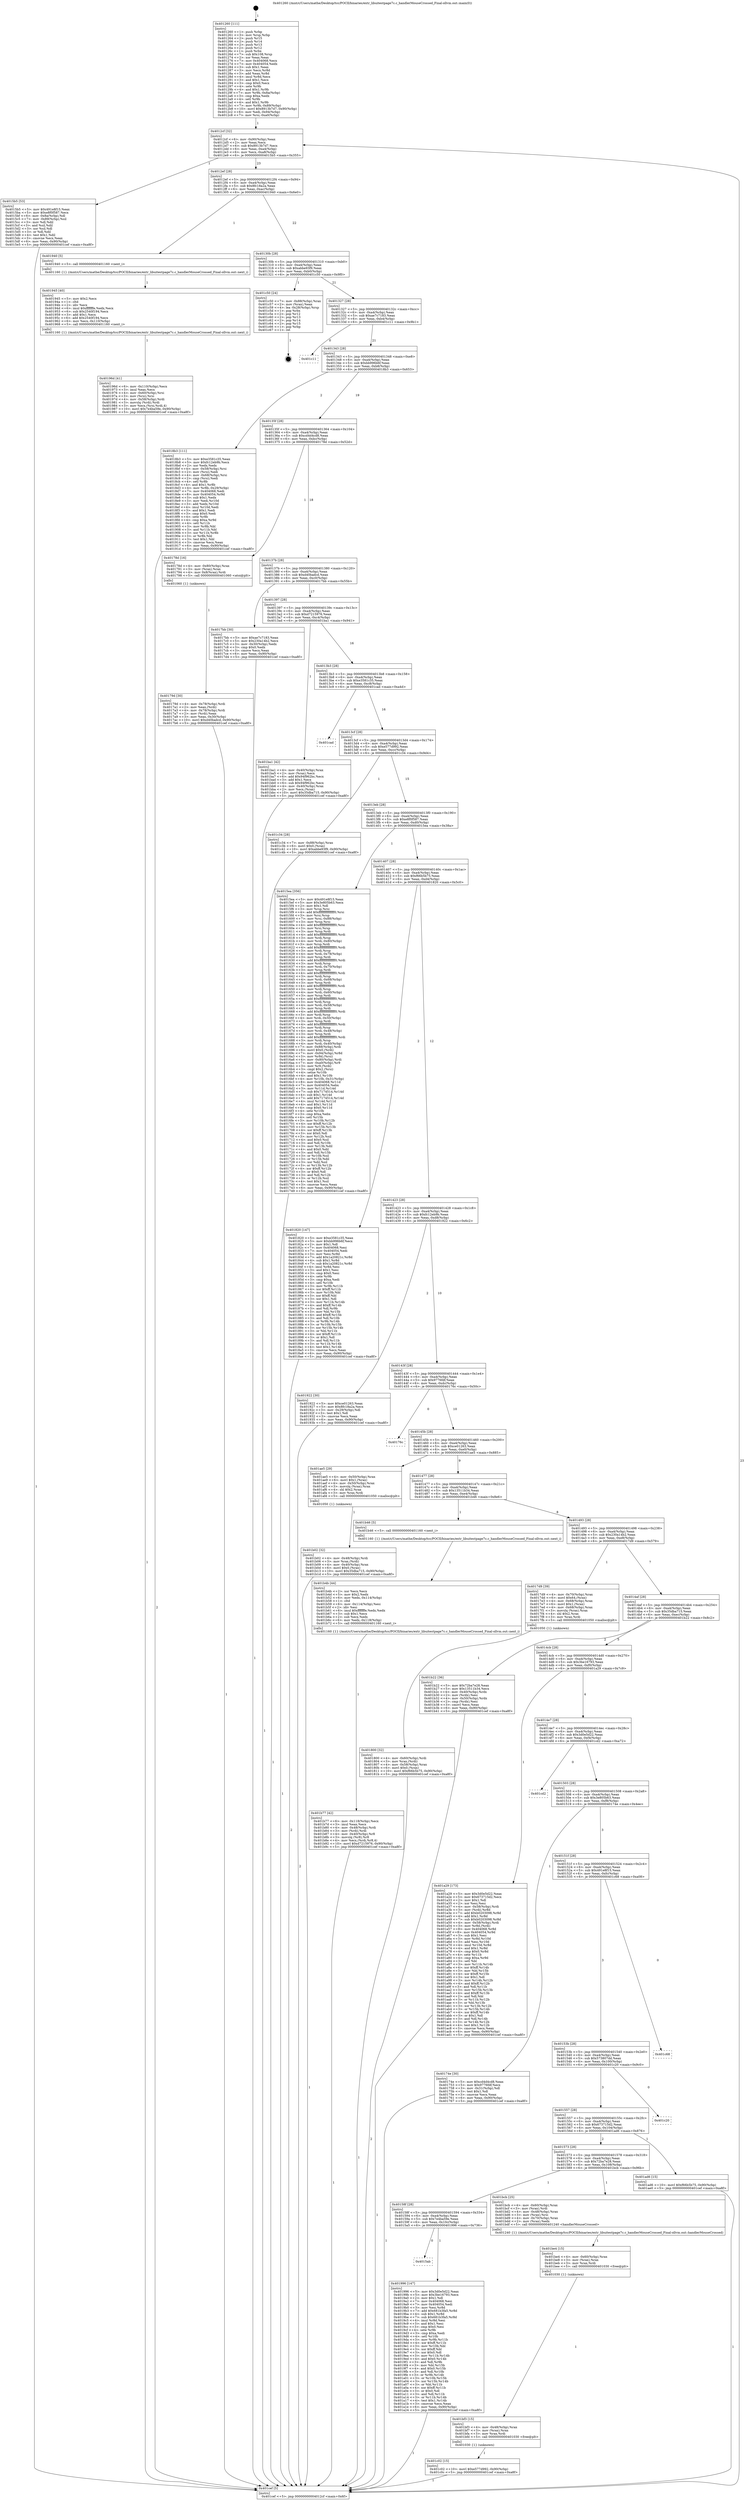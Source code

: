 digraph "0x401260" {
  label = "0x401260 (/mnt/c/Users/mathe/Desktop/tcc/POCII/binaries/extr_libuitestpage7c.c_handlerMouseCrossed_Final-ollvm.out::main(0))"
  labelloc = "t"
  node[shape=record]

  Entry [label="",width=0.3,height=0.3,shape=circle,fillcolor=black,style=filled]
  "0x4012cf" [label="{
     0x4012cf [32]\l
     | [instrs]\l
     &nbsp;&nbsp;0x4012cf \<+6\>: mov -0x90(%rbp),%eax\l
     &nbsp;&nbsp;0x4012d5 \<+2\>: mov %eax,%ecx\l
     &nbsp;&nbsp;0x4012d7 \<+6\>: sub $0x8913b7d7,%ecx\l
     &nbsp;&nbsp;0x4012dd \<+6\>: mov %eax,-0xa4(%rbp)\l
     &nbsp;&nbsp;0x4012e3 \<+6\>: mov %ecx,-0xa8(%rbp)\l
     &nbsp;&nbsp;0x4012e9 \<+6\>: je 00000000004015b5 \<main+0x355\>\l
  }"]
  "0x4015b5" [label="{
     0x4015b5 [53]\l
     | [instrs]\l
     &nbsp;&nbsp;0x4015b5 \<+5\>: mov $0x491e8f15,%eax\l
     &nbsp;&nbsp;0x4015ba \<+5\>: mov $0xe8f0f587,%ecx\l
     &nbsp;&nbsp;0x4015bf \<+6\>: mov -0x8a(%rbp),%dl\l
     &nbsp;&nbsp;0x4015c5 \<+7\>: mov -0x89(%rbp),%sil\l
     &nbsp;&nbsp;0x4015cc \<+3\>: mov %dl,%dil\l
     &nbsp;&nbsp;0x4015cf \<+3\>: and %sil,%dil\l
     &nbsp;&nbsp;0x4015d2 \<+3\>: xor %sil,%dl\l
     &nbsp;&nbsp;0x4015d5 \<+3\>: or %dl,%dil\l
     &nbsp;&nbsp;0x4015d8 \<+4\>: test $0x1,%dil\l
     &nbsp;&nbsp;0x4015dc \<+3\>: cmovne %ecx,%eax\l
     &nbsp;&nbsp;0x4015df \<+6\>: mov %eax,-0x90(%rbp)\l
     &nbsp;&nbsp;0x4015e5 \<+5\>: jmp 0000000000401cef \<main+0xa8f\>\l
  }"]
  "0x4012ef" [label="{
     0x4012ef [28]\l
     | [instrs]\l
     &nbsp;&nbsp;0x4012ef \<+5\>: jmp 00000000004012f4 \<main+0x94\>\l
     &nbsp;&nbsp;0x4012f4 \<+6\>: mov -0xa4(%rbp),%eax\l
     &nbsp;&nbsp;0x4012fa \<+5\>: sub $0x8fc18a2a,%eax\l
     &nbsp;&nbsp;0x4012ff \<+6\>: mov %eax,-0xac(%rbp)\l
     &nbsp;&nbsp;0x401305 \<+6\>: je 0000000000401940 \<main+0x6e0\>\l
  }"]
  "0x401cef" [label="{
     0x401cef [5]\l
     | [instrs]\l
     &nbsp;&nbsp;0x401cef \<+5\>: jmp 00000000004012cf \<main+0x6f\>\l
  }"]
  "0x401260" [label="{
     0x401260 [111]\l
     | [instrs]\l
     &nbsp;&nbsp;0x401260 \<+1\>: push %rbp\l
     &nbsp;&nbsp;0x401261 \<+3\>: mov %rsp,%rbp\l
     &nbsp;&nbsp;0x401264 \<+2\>: push %r15\l
     &nbsp;&nbsp;0x401266 \<+2\>: push %r14\l
     &nbsp;&nbsp;0x401268 \<+2\>: push %r13\l
     &nbsp;&nbsp;0x40126a \<+2\>: push %r12\l
     &nbsp;&nbsp;0x40126c \<+1\>: push %rbx\l
     &nbsp;&nbsp;0x40126d \<+7\>: sub $0x108,%rsp\l
     &nbsp;&nbsp;0x401274 \<+2\>: xor %eax,%eax\l
     &nbsp;&nbsp;0x401276 \<+7\>: mov 0x404068,%ecx\l
     &nbsp;&nbsp;0x40127d \<+7\>: mov 0x404054,%edx\l
     &nbsp;&nbsp;0x401284 \<+3\>: sub $0x1,%eax\l
     &nbsp;&nbsp;0x401287 \<+3\>: mov %ecx,%r8d\l
     &nbsp;&nbsp;0x40128a \<+3\>: add %eax,%r8d\l
     &nbsp;&nbsp;0x40128d \<+4\>: imul %r8d,%ecx\l
     &nbsp;&nbsp;0x401291 \<+3\>: and $0x1,%ecx\l
     &nbsp;&nbsp;0x401294 \<+3\>: cmp $0x0,%ecx\l
     &nbsp;&nbsp;0x401297 \<+4\>: sete %r9b\l
     &nbsp;&nbsp;0x40129b \<+4\>: and $0x1,%r9b\l
     &nbsp;&nbsp;0x40129f \<+7\>: mov %r9b,-0x8a(%rbp)\l
     &nbsp;&nbsp;0x4012a6 \<+3\>: cmp $0xa,%edx\l
     &nbsp;&nbsp;0x4012a9 \<+4\>: setl %r9b\l
     &nbsp;&nbsp;0x4012ad \<+4\>: and $0x1,%r9b\l
     &nbsp;&nbsp;0x4012b1 \<+7\>: mov %r9b,-0x89(%rbp)\l
     &nbsp;&nbsp;0x4012b8 \<+10\>: movl $0x8913b7d7,-0x90(%rbp)\l
     &nbsp;&nbsp;0x4012c2 \<+6\>: mov %edi,-0x94(%rbp)\l
     &nbsp;&nbsp;0x4012c8 \<+7\>: mov %rsi,-0xa0(%rbp)\l
  }"]
  Exit [label="",width=0.3,height=0.3,shape=circle,fillcolor=black,style=filled,peripheries=2]
  "0x401940" [label="{
     0x401940 [5]\l
     | [instrs]\l
     &nbsp;&nbsp;0x401940 \<+5\>: call 0000000000401160 \<next_i\>\l
     | [calls]\l
     &nbsp;&nbsp;0x401160 \{1\} (/mnt/c/Users/mathe/Desktop/tcc/POCII/binaries/extr_libuitestpage7c.c_handlerMouseCrossed_Final-ollvm.out::next_i)\l
  }"]
  "0x40130b" [label="{
     0x40130b [28]\l
     | [instrs]\l
     &nbsp;&nbsp;0x40130b \<+5\>: jmp 0000000000401310 \<main+0xb0\>\l
     &nbsp;&nbsp;0x401310 \<+6\>: mov -0xa4(%rbp),%eax\l
     &nbsp;&nbsp;0x401316 \<+5\>: sub $0xabbe93f9,%eax\l
     &nbsp;&nbsp;0x40131b \<+6\>: mov %eax,-0xb0(%rbp)\l
     &nbsp;&nbsp;0x401321 \<+6\>: je 0000000000401c50 \<main+0x9f0\>\l
  }"]
  "0x401c02" [label="{
     0x401c02 [15]\l
     | [instrs]\l
     &nbsp;&nbsp;0x401c02 \<+10\>: movl $0xe577d992,-0x90(%rbp)\l
     &nbsp;&nbsp;0x401c0c \<+5\>: jmp 0000000000401cef \<main+0xa8f\>\l
  }"]
  "0x401c50" [label="{
     0x401c50 [24]\l
     | [instrs]\l
     &nbsp;&nbsp;0x401c50 \<+7\>: mov -0x88(%rbp),%rax\l
     &nbsp;&nbsp;0x401c57 \<+2\>: mov (%rax),%eax\l
     &nbsp;&nbsp;0x401c59 \<+4\>: lea -0x28(%rbp),%rsp\l
     &nbsp;&nbsp;0x401c5d \<+1\>: pop %rbx\l
     &nbsp;&nbsp;0x401c5e \<+2\>: pop %r12\l
     &nbsp;&nbsp;0x401c60 \<+2\>: pop %r13\l
     &nbsp;&nbsp;0x401c62 \<+2\>: pop %r14\l
     &nbsp;&nbsp;0x401c64 \<+2\>: pop %r15\l
     &nbsp;&nbsp;0x401c66 \<+1\>: pop %rbp\l
     &nbsp;&nbsp;0x401c67 \<+1\>: ret\l
  }"]
  "0x401327" [label="{
     0x401327 [28]\l
     | [instrs]\l
     &nbsp;&nbsp;0x401327 \<+5\>: jmp 000000000040132c \<main+0xcc\>\l
     &nbsp;&nbsp;0x40132c \<+6\>: mov -0xa4(%rbp),%eax\l
     &nbsp;&nbsp;0x401332 \<+5\>: sub $0xae7c7183,%eax\l
     &nbsp;&nbsp;0x401337 \<+6\>: mov %eax,-0xb4(%rbp)\l
     &nbsp;&nbsp;0x40133d \<+6\>: je 0000000000401c11 \<main+0x9b1\>\l
  }"]
  "0x401bf3" [label="{
     0x401bf3 [15]\l
     | [instrs]\l
     &nbsp;&nbsp;0x401bf3 \<+4\>: mov -0x48(%rbp),%rax\l
     &nbsp;&nbsp;0x401bf7 \<+3\>: mov (%rax),%rax\l
     &nbsp;&nbsp;0x401bfa \<+3\>: mov %rax,%rdi\l
     &nbsp;&nbsp;0x401bfd \<+5\>: call 0000000000401030 \<free@plt\>\l
     | [calls]\l
     &nbsp;&nbsp;0x401030 \{1\} (unknown)\l
  }"]
  "0x401c11" [label="{
     0x401c11\l
  }", style=dashed]
  "0x401343" [label="{
     0x401343 [28]\l
     | [instrs]\l
     &nbsp;&nbsp;0x401343 \<+5\>: jmp 0000000000401348 \<main+0xe8\>\l
     &nbsp;&nbsp;0x401348 \<+6\>: mov -0xa4(%rbp),%eax\l
     &nbsp;&nbsp;0x40134e \<+5\>: sub $0xbb996b6f,%eax\l
     &nbsp;&nbsp;0x401353 \<+6\>: mov %eax,-0xb8(%rbp)\l
     &nbsp;&nbsp;0x401359 \<+6\>: je 00000000004018b3 \<main+0x653\>\l
  }"]
  "0x401be4" [label="{
     0x401be4 [15]\l
     | [instrs]\l
     &nbsp;&nbsp;0x401be4 \<+4\>: mov -0x60(%rbp),%rax\l
     &nbsp;&nbsp;0x401be8 \<+3\>: mov (%rax),%rax\l
     &nbsp;&nbsp;0x401beb \<+3\>: mov %rax,%rdi\l
     &nbsp;&nbsp;0x401bee \<+5\>: call 0000000000401030 \<free@plt\>\l
     | [calls]\l
     &nbsp;&nbsp;0x401030 \{1\} (unknown)\l
  }"]
  "0x4018b3" [label="{
     0x4018b3 [111]\l
     | [instrs]\l
     &nbsp;&nbsp;0x4018b3 \<+5\>: mov $0xe3581c35,%eax\l
     &nbsp;&nbsp;0x4018b8 \<+5\>: mov $0xfc12eb9b,%ecx\l
     &nbsp;&nbsp;0x4018bd \<+2\>: xor %edx,%edx\l
     &nbsp;&nbsp;0x4018bf \<+4\>: mov -0x58(%rbp),%rsi\l
     &nbsp;&nbsp;0x4018c3 \<+2\>: mov (%rsi),%edi\l
     &nbsp;&nbsp;0x4018c5 \<+4\>: mov -0x68(%rbp),%rsi\l
     &nbsp;&nbsp;0x4018c9 \<+2\>: cmp (%rsi),%edi\l
     &nbsp;&nbsp;0x4018cb \<+4\>: setl %r8b\l
     &nbsp;&nbsp;0x4018cf \<+4\>: and $0x1,%r8b\l
     &nbsp;&nbsp;0x4018d3 \<+4\>: mov %r8b,-0x29(%rbp)\l
     &nbsp;&nbsp;0x4018d7 \<+7\>: mov 0x404068,%edi\l
     &nbsp;&nbsp;0x4018de \<+8\>: mov 0x404054,%r9d\l
     &nbsp;&nbsp;0x4018e6 \<+3\>: sub $0x1,%edx\l
     &nbsp;&nbsp;0x4018e9 \<+3\>: mov %edi,%r10d\l
     &nbsp;&nbsp;0x4018ec \<+3\>: add %edx,%r10d\l
     &nbsp;&nbsp;0x4018ef \<+4\>: imul %r10d,%edi\l
     &nbsp;&nbsp;0x4018f3 \<+3\>: and $0x1,%edi\l
     &nbsp;&nbsp;0x4018f6 \<+3\>: cmp $0x0,%edi\l
     &nbsp;&nbsp;0x4018f9 \<+4\>: sete %r8b\l
     &nbsp;&nbsp;0x4018fd \<+4\>: cmp $0xa,%r9d\l
     &nbsp;&nbsp;0x401901 \<+4\>: setl %r11b\l
     &nbsp;&nbsp;0x401905 \<+3\>: mov %r8b,%bl\l
     &nbsp;&nbsp;0x401908 \<+3\>: and %r11b,%bl\l
     &nbsp;&nbsp;0x40190b \<+3\>: xor %r11b,%r8b\l
     &nbsp;&nbsp;0x40190e \<+3\>: or %r8b,%bl\l
     &nbsp;&nbsp;0x401911 \<+3\>: test $0x1,%bl\l
     &nbsp;&nbsp;0x401914 \<+3\>: cmovne %ecx,%eax\l
     &nbsp;&nbsp;0x401917 \<+6\>: mov %eax,-0x90(%rbp)\l
     &nbsp;&nbsp;0x40191d \<+5\>: jmp 0000000000401cef \<main+0xa8f\>\l
  }"]
  "0x40135f" [label="{
     0x40135f [28]\l
     | [instrs]\l
     &nbsp;&nbsp;0x40135f \<+5\>: jmp 0000000000401364 \<main+0x104\>\l
     &nbsp;&nbsp;0x401364 \<+6\>: mov -0xa4(%rbp),%eax\l
     &nbsp;&nbsp;0x40136a \<+5\>: sub $0xcd4d4cd8,%eax\l
     &nbsp;&nbsp;0x40136f \<+6\>: mov %eax,-0xbc(%rbp)\l
     &nbsp;&nbsp;0x401375 \<+6\>: je 000000000040178d \<main+0x52d\>\l
  }"]
  "0x401b77" [label="{
     0x401b77 [42]\l
     | [instrs]\l
     &nbsp;&nbsp;0x401b77 \<+6\>: mov -0x118(%rbp),%ecx\l
     &nbsp;&nbsp;0x401b7d \<+3\>: imul %eax,%ecx\l
     &nbsp;&nbsp;0x401b80 \<+4\>: mov -0x48(%rbp),%rdi\l
     &nbsp;&nbsp;0x401b84 \<+3\>: mov (%rdi),%rdi\l
     &nbsp;&nbsp;0x401b87 \<+4\>: mov -0x40(%rbp),%r8\l
     &nbsp;&nbsp;0x401b8b \<+3\>: movslq (%r8),%r8\l
     &nbsp;&nbsp;0x401b8e \<+4\>: mov %ecx,(%rdi,%r8,4)\l
     &nbsp;&nbsp;0x401b92 \<+10\>: movl $0xd7215976,-0x90(%rbp)\l
     &nbsp;&nbsp;0x401b9c \<+5\>: jmp 0000000000401cef \<main+0xa8f\>\l
  }"]
  "0x40178d" [label="{
     0x40178d [16]\l
     | [instrs]\l
     &nbsp;&nbsp;0x40178d \<+4\>: mov -0x80(%rbp),%rax\l
     &nbsp;&nbsp;0x401791 \<+3\>: mov (%rax),%rax\l
     &nbsp;&nbsp;0x401794 \<+4\>: mov 0x8(%rax),%rdi\l
     &nbsp;&nbsp;0x401798 \<+5\>: call 0000000000401060 \<atoi@plt\>\l
     | [calls]\l
     &nbsp;&nbsp;0x401060 \{1\} (unknown)\l
  }"]
  "0x40137b" [label="{
     0x40137b [28]\l
     | [instrs]\l
     &nbsp;&nbsp;0x40137b \<+5\>: jmp 0000000000401380 \<main+0x120\>\l
     &nbsp;&nbsp;0x401380 \<+6\>: mov -0xa4(%rbp),%eax\l
     &nbsp;&nbsp;0x401386 \<+5\>: sub $0xd40badcd,%eax\l
     &nbsp;&nbsp;0x40138b \<+6\>: mov %eax,-0xc0(%rbp)\l
     &nbsp;&nbsp;0x401391 \<+6\>: je 00000000004017bb \<main+0x55b\>\l
  }"]
  "0x401b4b" [label="{
     0x401b4b [44]\l
     | [instrs]\l
     &nbsp;&nbsp;0x401b4b \<+2\>: xor %ecx,%ecx\l
     &nbsp;&nbsp;0x401b4d \<+5\>: mov $0x2,%edx\l
     &nbsp;&nbsp;0x401b52 \<+6\>: mov %edx,-0x114(%rbp)\l
     &nbsp;&nbsp;0x401b58 \<+1\>: cltd\l
     &nbsp;&nbsp;0x401b59 \<+6\>: mov -0x114(%rbp),%esi\l
     &nbsp;&nbsp;0x401b5f \<+2\>: idiv %esi\l
     &nbsp;&nbsp;0x401b61 \<+6\>: imul $0xfffffffe,%edx,%edx\l
     &nbsp;&nbsp;0x401b67 \<+3\>: sub $0x1,%ecx\l
     &nbsp;&nbsp;0x401b6a \<+2\>: sub %ecx,%edx\l
     &nbsp;&nbsp;0x401b6c \<+6\>: mov %edx,-0x118(%rbp)\l
     &nbsp;&nbsp;0x401b72 \<+5\>: call 0000000000401160 \<next_i\>\l
     | [calls]\l
     &nbsp;&nbsp;0x401160 \{1\} (/mnt/c/Users/mathe/Desktop/tcc/POCII/binaries/extr_libuitestpage7c.c_handlerMouseCrossed_Final-ollvm.out::next_i)\l
  }"]
  "0x4017bb" [label="{
     0x4017bb [30]\l
     | [instrs]\l
     &nbsp;&nbsp;0x4017bb \<+5\>: mov $0xae7c7183,%eax\l
     &nbsp;&nbsp;0x4017c0 \<+5\>: mov $0x230a14b2,%ecx\l
     &nbsp;&nbsp;0x4017c5 \<+3\>: mov -0x30(%rbp),%edx\l
     &nbsp;&nbsp;0x4017c8 \<+3\>: cmp $0x0,%edx\l
     &nbsp;&nbsp;0x4017cb \<+3\>: cmove %ecx,%eax\l
     &nbsp;&nbsp;0x4017ce \<+6\>: mov %eax,-0x90(%rbp)\l
     &nbsp;&nbsp;0x4017d4 \<+5\>: jmp 0000000000401cef \<main+0xa8f\>\l
  }"]
  "0x401397" [label="{
     0x401397 [28]\l
     | [instrs]\l
     &nbsp;&nbsp;0x401397 \<+5\>: jmp 000000000040139c \<main+0x13c\>\l
     &nbsp;&nbsp;0x40139c \<+6\>: mov -0xa4(%rbp),%eax\l
     &nbsp;&nbsp;0x4013a2 \<+5\>: sub $0xd7215976,%eax\l
     &nbsp;&nbsp;0x4013a7 \<+6\>: mov %eax,-0xc4(%rbp)\l
     &nbsp;&nbsp;0x4013ad \<+6\>: je 0000000000401ba1 \<main+0x941\>\l
  }"]
  "0x401b02" [label="{
     0x401b02 [32]\l
     | [instrs]\l
     &nbsp;&nbsp;0x401b02 \<+4\>: mov -0x48(%rbp),%rdi\l
     &nbsp;&nbsp;0x401b06 \<+3\>: mov %rax,(%rdi)\l
     &nbsp;&nbsp;0x401b09 \<+4\>: mov -0x40(%rbp),%rax\l
     &nbsp;&nbsp;0x401b0d \<+6\>: movl $0x0,(%rax)\l
     &nbsp;&nbsp;0x401b13 \<+10\>: movl $0x35dba715,-0x90(%rbp)\l
     &nbsp;&nbsp;0x401b1d \<+5\>: jmp 0000000000401cef \<main+0xa8f\>\l
  }"]
  "0x401ba1" [label="{
     0x401ba1 [42]\l
     | [instrs]\l
     &nbsp;&nbsp;0x401ba1 \<+4\>: mov -0x40(%rbp),%rax\l
     &nbsp;&nbsp;0x401ba5 \<+2\>: mov (%rax),%ecx\l
     &nbsp;&nbsp;0x401ba7 \<+6\>: add $0x94f962bc,%ecx\l
     &nbsp;&nbsp;0x401bad \<+3\>: add $0x1,%ecx\l
     &nbsp;&nbsp;0x401bb0 \<+6\>: sub $0x94f962bc,%ecx\l
     &nbsp;&nbsp;0x401bb6 \<+4\>: mov -0x40(%rbp),%rax\l
     &nbsp;&nbsp;0x401bba \<+2\>: mov %ecx,(%rax)\l
     &nbsp;&nbsp;0x401bbc \<+10\>: movl $0x35dba715,-0x90(%rbp)\l
     &nbsp;&nbsp;0x401bc6 \<+5\>: jmp 0000000000401cef \<main+0xa8f\>\l
  }"]
  "0x4013b3" [label="{
     0x4013b3 [28]\l
     | [instrs]\l
     &nbsp;&nbsp;0x4013b3 \<+5\>: jmp 00000000004013b8 \<main+0x158\>\l
     &nbsp;&nbsp;0x4013b8 \<+6\>: mov -0xa4(%rbp),%eax\l
     &nbsp;&nbsp;0x4013be \<+5\>: sub $0xe3581c35,%eax\l
     &nbsp;&nbsp;0x4013c3 \<+6\>: mov %eax,-0xc8(%rbp)\l
     &nbsp;&nbsp;0x4013c9 \<+6\>: je 0000000000401cad \<main+0xa4d\>\l
  }"]
  "0x4015ab" [label="{
     0x4015ab\l
  }", style=dashed]
  "0x401cad" [label="{
     0x401cad\l
  }", style=dashed]
  "0x4013cf" [label="{
     0x4013cf [28]\l
     | [instrs]\l
     &nbsp;&nbsp;0x4013cf \<+5\>: jmp 00000000004013d4 \<main+0x174\>\l
     &nbsp;&nbsp;0x4013d4 \<+6\>: mov -0xa4(%rbp),%eax\l
     &nbsp;&nbsp;0x4013da \<+5\>: sub $0xe577d992,%eax\l
     &nbsp;&nbsp;0x4013df \<+6\>: mov %eax,-0xcc(%rbp)\l
     &nbsp;&nbsp;0x4013e5 \<+6\>: je 0000000000401c34 \<main+0x9d4\>\l
  }"]
  "0x401996" [label="{
     0x401996 [147]\l
     | [instrs]\l
     &nbsp;&nbsp;0x401996 \<+5\>: mov $0x3d0e5d22,%eax\l
     &nbsp;&nbsp;0x40199b \<+5\>: mov $0x3be16793,%ecx\l
     &nbsp;&nbsp;0x4019a0 \<+2\>: mov $0x1,%dl\l
     &nbsp;&nbsp;0x4019a2 \<+7\>: mov 0x404068,%esi\l
     &nbsp;&nbsp;0x4019a9 \<+7\>: mov 0x404054,%edi\l
     &nbsp;&nbsp;0x4019b0 \<+3\>: mov %esi,%r8d\l
     &nbsp;&nbsp;0x4019b3 \<+7\>: add $0x681b3fa5,%r8d\l
     &nbsp;&nbsp;0x4019ba \<+4\>: sub $0x1,%r8d\l
     &nbsp;&nbsp;0x4019be \<+7\>: sub $0x681b3fa5,%r8d\l
     &nbsp;&nbsp;0x4019c5 \<+4\>: imul %r8d,%esi\l
     &nbsp;&nbsp;0x4019c9 \<+3\>: and $0x1,%esi\l
     &nbsp;&nbsp;0x4019cc \<+3\>: cmp $0x0,%esi\l
     &nbsp;&nbsp;0x4019cf \<+4\>: sete %r9b\l
     &nbsp;&nbsp;0x4019d3 \<+3\>: cmp $0xa,%edi\l
     &nbsp;&nbsp;0x4019d6 \<+4\>: setl %r10b\l
     &nbsp;&nbsp;0x4019da \<+3\>: mov %r9b,%r11b\l
     &nbsp;&nbsp;0x4019dd \<+4\>: xor $0xff,%r11b\l
     &nbsp;&nbsp;0x4019e1 \<+3\>: mov %r10b,%bl\l
     &nbsp;&nbsp;0x4019e4 \<+3\>: xor $0xff,%bl\l
     &nbsp;&nbsp;0x4019e7 \<+3\>: xor $0x0,%dl\l
     &nbsp;&nbsp;0x4019ea \<+3\>: mov %r11b,%r14b\l
     &nbsp;&nbsp;0x4019ed \<+4\>: and $0x0,%r14b\l
     &nbsp;&nbsp;0x4019f1 \<+3\>: and %dl,%r9b\l
     &nbsp;&nbsp;0x4019f4 \<+3\>: mov %bl,%r15b\l
     &nbsp;&nbsp;0x4019f7 \<+4\>: and $0x0,%r15b\l
     &nbsp;&nbsp;0x4019fb \<+3\>: and %dl,%r10b\l
     &nbsp;&nbsp;0x4019fe \<+3\>: or %r9b,%r14b\l
     &nbsp;&nbsp;0x401a01 \<+3\>: or %r10b,%r15b\l
     &nbsp;&nbsp;0x401a04 \<+3\>: xor %r15b,%r14b\l
     &nbsp;&nbsp;0x401a07 \<+3\>: or %bl,%r11b\l
     &nbsp;&nbsp;0x401a0a \<+4\>: xor $0xff,%r11b\l
     &nbsp;&nbsp;0x401a0e \<+3\>: or $0x0,%dl\l
     &nbsp;&nbsp;0x401a11 \<+3\>: and %dl,%r11b\l
     &nbsp;&nbsp;0x401a14 \<+3\>: or %r11b,%r14b\l
     &nbsp;&nbsp;0x401a17 \<+4\>: test $0x1,%r14b\l
     &nbsp;&nbsp;0x401a1b \<+3\>: cmovne %ecx,%eax\l
     &nbsp;&nbsp;0x401a1e \<+6\>: mov %eax,-0x90(%rbp)\l
     &nbsp;&nbsp;0x401a24 \<+5\>: jmp 0000000000401cef \<main+0xa8f\>\l
  }"]
  "0x401c34" [label="{
     0x401c34 [28]\l
     | [instrs]\l
     &nbsp;&nbsp;0x401c34 \<+7\>: mov -0x88(%rbp),%rax\l
     &nbsp;&nbsp;0x401c3b \<+6\>: movl $0x0,(%rax)\l
     &nbsp;&nbsp;0x401c41 \<+10\>: movl $0xabbe93f9,-0x90(%rbp)\l
     &nbsp;&nbsp;0x401c4b \<+5\>: jmp 0000000000401cef \<main+0xa8f\>\l
  }"]
  "0x4013eb" [label="{
     0x4013eb [28]\l
     | [instrs]\l
     &nbsp;&nbsp;0x4013eb \<+5\>: jmp 00000000004013f0 \<main+0x190\>\l
     &nbsp;&nbsp;0x4013f0 \<+6\>: mov -0xa4(%rbp),%eax\l
     &nbsp;&nbsp;0x4013f6 \<+5\>: sub $0xe8f0f587,%eax\l
     &nbsp;&nbsp;0x4013fb \<+6\>: mov %eax,-0xd0(%rbp)\l
     &nbsp;&nbsp;0x401401 \<+6\>: je 00000000004015ea \<main+0x38a\>\l
  }"]
  "0x40158f" [label="{
     0x40158f [28]\l
     | [instrs]\l
     &nbsp;&nbsp;0x40158f \<+5\>: jmp 0000000000401594 \<main+0x334\>\l
     &nbsp;&nbsp;0x401594 \<+6\>: mov -0xa4(%rbp),%eax\l
     &nbsp;&nbsp;0x40159a \<+5\>: sub $0x7e4ba59e,%eax\l
     &nbsp;&nbsp;0x40159f \<+6\>: mov %eax,-0x10c(%rbp)\l
     &nbsp;&nbsp;0x4015a5 \<+6\>: je 0000000000401996 \<main+0x736\>\l
  }"]
  "0x4015ea" [label="{
     0x4015ea [356]\l
     | [instrs]\l
     &nbsp;&nbsp;0x4015ea \<+5\>: mov $0x491e8f15,%eax\l
     &nbsp;&nbsp;0x4015ef \<+5\>: mov $0x3e805b63,%ecx\l
     &nbsp;&nbsp;0x4015f4 \<+2\>: mov $0x1,%dl\l
     &nbsp;&nbsp;0x4015f6 \<+3\>: mov %rsp,%rsi\l
     &nbsp;&nbsp;0x4015f9 \<+4\>: add $0xfffffffffffffff0,%rsi\l
     &nbsp;&nbsp;0x4015fd \<+3\>: mov %rsi,%rsp\l
     &nbsp;&nbsp;0x401600 \<+7\>: mov %rsi,-0x88(%rbp)\l
     &nbsp;&nbsp;0x401607 \<+3\>: mov %rsp,%rsi\l
     &nbsp;&nbsp;0x40160a \<+4\>: add $0xfffffffffffffff0,%rsi\l
     &nbsp;&nbsp;0x40160e \<+3\>: mov %rsi,%rsp\l
     &nbsp;&nbsp;0x401611 \<+3\>: mov %rsp,%rdi\l
     &nbsp;&nbsp;0x401614 \<+4\>: add $0xfffffffffffffff0,%rdi\l
     &nbsp;&nbsp;0x401618 \<+3\>: mov %rdi,%rsp\l
     &nbsp;&nbsp;0x40161b \<+4\>: mov %rdi,-0x80(%rbp)\l
     &nbsp;&nbsp;0x40161f \<+3\>: mov %rsp,%rdi\l
     &nbsp;&nbsp;0x401622 \<+4\>: add $0xfffffffffffffff0,%rdi\l
     &nbsp;&nbsp;0x401626 \<+3\>: mov %rdi,%rsp\l
     &nbsp;&nbsp;0x401629 \<+4\>: mov %rdi,-0x78(%rbp)\l
     &nbsp;&nbsp;0x40162d \<+3\>: mov %rsp,%rdi\l
     &nbsp;&nbsp;0x401630 \<+4\>: add $0xfffffffffffffff0,%rdi\l
     &nbsp;&nbsp;0x401634 \<+3\>: mov %rdi,%rsp\l
     &nbsp;&nbsp;0x401637 \<+4\>: mov %rdi,-0x70(%rbp)\l
     &nbsp;&nbsp;0x40163b \<+3\>: mov %rsp,%rdi\l
     &nbsp;&nbsp;0x40163e \<+4\>: add $0xfffffffffffffff0,%rdi\l
     &nbsp;&nbsp;0x401642 \<+3\>: mov %rdi,%rsp\l
     &nbsp;&nbsp;0x401645 \<+4\>: mov %rdi,-0x68(%rbp)\l
     &nbsp;&nbsp;0x401649 \<+3\>: mov %rsp,%rdi\l
     &nbsp;&nbsp;0x40164c \<+4\>: add $0xfffffffffffffff0,%rdi\l
     &nbsp;&nbsp;0x401650 \<+3\>: mov %rdi,%rsp\l
     &nbsp;&nbsp;0x401653 \<+4\>: mov %rdi,-0x60(%rbp)\l
     &nbsp;&nbsp;0x401657 \<+3\>: mov %rsp,%rdi\l
     &nbsp;&nbsp;0x40165a \<+4\>: add $0xfffffffffffffff0,%rdi\l
     &nbsp;&nbsp;0x40165e \<+3\>: mov %rdi,%rsp\l
     &nbsp;&nbsp;0x401661 \<+4\>: mov %rdi,-0x58(%rbp)\l
     &nbsp;&nbsp;0x401665 \<+3\>: mov %rsp,%rdi\l
     &nbsp;&nbsp;0x401668 \<+4\>: add $0xfffffffffffffff0,%rdi\l
     &nbsp;&nbsp;0x40166c \<+3\>: mov %rdi,%rsp\l
     &nbsp;&nbsp;0x40166f \<+4\>: mov %rdi,-0x50(%rbp)\l
     &nbsp;&nbsp;0x401673 \<+3\>: mov %rsp,%rdi\l
     &nbsp;&nbsp;0x401676 \<+4\>: add $0xfffffffffffffff0,%rdi\l
     &nbsp;&nbsp;0x40167a \<+3\>: mov %rdi,%rsp\l
     &nbsp;&nbsp;0x40167d \<+4\>: mov %rdi,-0x48(%rbp)\l
     &nbsp;&nbsp;0x401681 \<+3\>: mov %rsp,%rdi\l
     &nbsp;&nbsp;0x401684 \<+4\>: add $0xfffffffffffffff0,%rdi\l
     &nbsp;&nbsp;0x401688 \<+3\>: mov %rdi,%rsp\l
     &nbsp;&nbsp;0x40168b \<+4\>: mov %rdi,-0x40(%rbp)\l
     &nbsp;&nbsp;0x40168f \<+7\>: mov -0x88(%rbp),%rdi\l
     &nbsp;&nbsp;0x401696 \<+6\>: movl $0x0,(%rdi)\l
     &nbsp;&nbsp;0x40169c \<+7\>: mov -0x94(%rbp),%r8d\l
     &nbsp;&nbsp;0x4016a3 \<+3\>: mov %r8d,(%rsi)\l
     &nbsp;&nbsp;0x4016a6 \<+4\>: mov -0x80(%rbp),%rdi\l
     &nbsp;&nbsp;0x4016aa \<+7\>: mov -0xa0(%rbp),%r9\l
     &nbsp;&nbsp;0x4016b1 \<+3\>: mov %r9,(%rdi)\l
     &nbsp;&nbsp;0x4016b4 \<+3\>: cmpl $0x2,(%rsi)\l
     &nbsp;&nbsp;0x4016b7 \<+4\>: setne %r10b\l
     &nbsp;&nbsp;0x4016bb \<+4\>: and $0x1,%r10b\l
     &nbsp;&nbsp;0x4016bf \<+4\>: mov %r10b,-0x31(%rbp)\l
     &nbsp;&nbsp;0x4016c3 \<+8\>: mov 0x404068,%r11d\l
     &nbsp;&nbsp;0x4016cb \<+7\>: mov 0x404054,%ebx\l
     &nbsp;&nbsp;0x4016d2 \<+3\>: mov %r11d,%r14d\l
     &nbsp;&nbsp;0x4016d5 \<+7\>: sub $0x7174514,%r14d\l
     &nbsp;&nbsp;0x4016dc \<+4\>: sub $0x1,%r14d\l
     &nbsp;&nbsp;0x4016e0 \<+7\>: add $0x7174514,%r14d\l
     &nbsp;&nbsp;0x4016e7 \<+4\>: imul %r14d,%r11d\l
     &nbsp;&nbsp;0x4016eb \<+4\>: and $0x1,%r11d\l
     &nbsp;&nbsp;0x4016ef \<+4\>: cmp $0x0,%r11d\l
     &nbsp;&nbsp;0x4016f3 \<+4\>: sete %r10b\l
     &nbsp;&nbsp;0x4016f7 \<+3\>: cmp $0xa,%ebx\l
     &nbsp;&nbsp;0x4016fa \<+4\>: setl %r15b\l
     &nbsp;&nbsp;0x4016fe \<+3\>: mov %r10b,%r12b\l
     &nbsp;&nbsp;0x401701 \<+4\>: xor $0xff,%r12b\l
     &nbsp;&nbsp;0x401705 \<+3\>: mov %r15b,%r13b\l
     &nbsp;&nbsp;0x401708 \<+4\>: xor $0xff,%r13b\l
     &nbsp;&nbsp;0x40170c \<+3\>: xor $0x0,%dl\l
     &nbsp;&nbsp;0x40170f \<+3\>: mov %r12b,%sil\l
     &nbsp;&nbsp;0x401712 \<+4\>: and $0x0,%sil\l
     &nbsp;&nbsp;0x401716 \<+3\>: and %dl,%r10b\l
     &nbsp;&nbsp;0x401719 \<+3\>: mov %r13b,%dil\l
     &nbsp;&nbsp;0x40171c \<+4\>: and $0x0,%dil\l
     &nbsp;&nbsp;0x401720 \<+3\>: and %dl,%r15b\l
     &nbsp;&nbsp;0x401723 \<+3\>: or %r10b,%sil\l
     &nbsp;&nbsp;0x401726 \<+3\>: or %r15b,%dil\l
     &nbsp;&nbsp;0x401729 \<+3\>: xor %dil,%sil\l
     &nbsp;&nbsp;0x40172c \<+3\>: or %r13b,%r12b\l
     &nbsp;&nbsp;0x40172f \<+4\>: xor $0xff,%r12b\l
     &nbsp;&nbsp;0x401733 \<+3\>: or $0x0,%dl\l
     &nbsp;&nbsp;0x401736 \<+3\>: and %dl,%r12b\l
     &nbsp;&nbsp;0x401739 \<+3\>: or %r12b,%sil\l
     &nbsp;&nbsp;0x40173c \<+4\>: test $0x1,%sil\l
     &nbsp;&nbsp;0x401740 \<+3\>: cmovne %ecx,%eax\l
     &nbsp;&nbsp;0x401743 \<+6\>: mov %eax,-0x90(%rbp)\l
     &nbsp;&nbsp;0x401749 \<+5\>: jmp 0000000000401cef \<main+0xa8f\>\l
  }"]
  "0x401407" [label="{
     0x401407 [28]\l
     | [instrs]\l
     &nbsp;&nbsp;0x401407 \<+5\>: jmp 000000000040140c \<main+0x1ac\>\l
     &nbsp;&nbsp;0x40140c \<+6\>: mov -0xa4(%rbp),%eax\l
     &nbsp;&nbsp;0x401412 \<+5\>: sub $0xf66b5b75,%eax\l
     &nbsp;&nbsp;0x401417 \<+6\>: mov %eax,-0xd4(%rbp)\l
     &nbsp;&nbsp;0x40141d \<+6\>: je 0000000000401820 \<main+0x5c0\>\l
  }"]
  "0x401bcb" [label="{
     0x401bcb [25]\l
     | [instrs]\l
     &nbsp;&nbsp;0x401bcb \<+4\>: mov -0x60(%rbp),%rax\l
     &nbsp;&nbsp;0x401bcf \<+3\>: mov (%rax),%rdi\l
     &nbsp;&nbsp;0x401bd2 \<+4\>: mov -0x48(%rbp),%rax\l
     &nbsp;&nbsp;0x401bd6 \<+3\>: mov (%rax),%rsi\l
     &nbsp;&nbsp;0x401bd9 \<+4\>: mov -0x70(%rbp),%rax\l
     &nbsp;&nbsp;0x401bdd \<+2\>: mov (%rax),%edx\l
     &nbsp;&nbsp;0x401bdf \<+5\>: call 0000000000401240 \<handlerMouseCrossed\>\l
     | [calls]\l
     &nbsp;&nbsp;0x401240 \{1\} (/mnt/c/Users/mathe/Desktop/tcc/POCII/binaries/extr_libuitestpage7c.c_handlerMouseCrossed_Final-ollvm.out::handlerMouseCrossed)\l
  }"]
  "0x401573" [label="{
     0x401573 [28]\l
     | [instrs]\l
     &nbsp;&nbsp;0x401573 \<+5\>: jmp 0000000000401578 \<main+0x318\>\l
     &nbsp;&nbsp;0x401578 \<+6\>: mov -0xa4(%rbp),%eax\l
     &nbsp;&nbsp;0x40157e \<+5\>: sub $0x72ba7e28,%eax\l
     &nbsp;&nbsp;0x401583 \<+6\>: mov %eax,-0x108(%rbp)\l
     &nbsp;&nbsp;0x401589 \<+6\>: je 0000000000401bcb \<main+0x96b\>\l
  }"]
  "0x401820" [label="{
     0x401820 [147]\l
     | [instrs]\l
     &nbsp;&nbsp;0x401820 \<+5\>: mov $0xe3581c35,%eax\l
     &nbsp;&nbsp;0x401825 \<+5\>: mov $0xbb996b6f,%ecx\l
     &nbsp;&nbsp;0x40182a \<+2\>: mov $0x1,%dl\l
     &nbsp;&nbsp;0x40182c \<+7\>: mov 0x404068,%esi\l
     &nbsp;&nbsp;0x401833 \<+7\>: mov 0x404054,%edi\l
     &nbsp;&nbsp;0x40183a \<+3\>: mov %esi,%r8d\l
     &nbsp;&nbsp;0x40183d \<+7\>: add $0x1a20821c,%r8d\l
     &nbsp;&nbsp;0x401844 \<+4\>: sub $0x1,%r8d\l
     &nbsp;&nbsp;0x401848 \<+7\>: sub $0x1a20821c,%r8d\l
     &nbsp;&nbsp;0x40184f \<+4\>: imul %r8d,%esi\l
     &nbsp;&nbsp;0x401853 \<+3\>: and $0x1,%esi\l
     &nbsp;&nbsp;0x401856 \<+3\>: cmp $0x0,%esi\l
     &nbsp;&nbsp;0x401859 \<+4\>: sete %r9b\l
     &nbsp;&nbsp;0x40185d \<+3\>: cmp $0xa,%edi\l
     &nbsp;&nbsp;0x401860 \<+4\>: setl %r10b\l
     &nbsp;&nbsp;0x401864 \<+3\>: mov %r9b,%r11b\l
     &nbsp;&nbsp;0x401867 \<+4\>: xor $0xff,%r11b\l
     &nbsp;&nbsp;0x40186b \<+3\>: mov %r10b,%bl\l
     &nbsp;&nbsp;0x40186e \<+3\>: xor $0xff,%bl\l
     &nbsp;&nbsp;0x401871 \<+3\>: xor $0x1,%dl\l
     &nbsp;&nbsp;0x401874 \<+3\>: mov %r11b,%r14b\l
     &nbsp;&nbsp;0x401877 \<+4\>: and $0xff,%r14b\l
     &nbsp;&nbsp;0x40187b \<+3\>: and %dl,%r9b\l
     &nbsp;&nbsp;0x40187e \<+3\>: mov %bl,%r15b\l
     &nbsp;&nbsp;0x401881 \<+4\>: and $0xff,%r15b\l
     &nbsp;&nbsp;0x401885 \<+3\>: and %dl,%r10b\l
     &nbsp;&nbsp;0x401888 \<+3\>: or %r9b,%r14b\l
     &nbsp;&nbsp;0x40188b \<+3\>: or %r10b,%r15b\l
     &nbsp;&nbsp;0x40188e \<+3\>: xor %r15b,%r14b\l
     &nbsp;&nbsp;0x401891 \<+3\>: or %bl,%r11b\l
     &nbsp;&nbsp;0x401894 \<+4\>: xor $0xff,%r11b\l
     &nbsp;&nbsp;0x401898 \<+3\>: or $0x1,%dl\l
     &nbsp;&nbsp;0x40189b \<+3\>: and %dl,%r11b\l
     &nbsp;&nbsp;0x40189e \<+3\>: or %r11b,%r14b\l
     &nbsp;&nbsp;0x4018a1 \<+4\>: test $0x1,%r14b\l
     &nbsp;&nbsp;0x4018a5 \<+3\>: cmovne %ecx,%eax\l
     &nbsp;&nbsp;0x4018a8 \<+6\>: mov %eax,-0x90(%rbp)\l
     &nbsp;&nbsp;0x4018ae \<+5\>: jmp 0000000000401cef \<main+0xa8f\>\l
  }"]
  "0x401423" [label="{
     0x401423 [28]\l
     | [instrs]\l
     &nbsp;&nbsp;0x401423 \<+5\>: jmp 0000000000401428 \<main+0x1c8\>\l
     &nbsp;&nbsp;0x401428 \<+6\>: mov -0xa4(%rbp),%eax\l
     &nbsp;&nbsp;0x40142e \<+5\>: sub $0xfc12eb9b,%eax\l
     &nbsp;&nbsp;0x401433 \<+6\>: mov %eax,-0xd8(%rbp)\l
     &nbsp;&nbsp;0x401439 \<+6\>: je 0000000000401922 \<main+0x6c2\>\l
  }"]
  "0x401ad6" [label="{
     0x401ad6 [15]\l
     | [instrs]\l
     &nbsp;&nbsp;0x401ad6 \<+10\>: movl $0xf66b5b75,-0x90(%rbp)\l
     &nbsp;&nbsp;0x401ae0 \<+5\>: jmp 0000000000401cef \<main+0xa8f\>\l
  }"]
  "0x401922" [label="{
     0x401922 [30]\l
     | [instrs]\l
     &nbsp;&nbsp;0x401922 \<+5\>: mov $0xce01263,%eax\l
     &nbsp;&nbsp;0x401927 \<+5\>: mov $0x8fc18a2a,%ecx\l
     &nbsp;&nbsp;0x40192c \<+3\>: mov -0x29(%rbp),%dl\l
     &nbsp;&nbsp;0x40192f \<+3\>: test $0x1,%dl\l
     &nbsp;&nbsp;0x401932 \<+3\>: cmovne %ecx,%eax\l
     &nbsp;&nbsp;0x401935 \<+6\>: mov %eax,-0x90(%rbp)\l
     &nbsp;&nbsp;0x40193b \<+5\>: jmp 0000000000401cef \<main+0xa8f\>\l
  }"]
  "0x40143f" [label="{
     0x40143f [28]\l
     | [instrs]\l
     &nbsp;&nbsp;0x40143f \<+5\>: jmp 0000000000401444 \<main+0x1e4\>\l
     &nbsp;&nbsp;0x401444 \<+6\>: mov -0xa4(%rbp),%eax\l
     &nbsp;&nbsp;0x40144a \<+5\>: sub $0x9776fdf,%eax\l
     &nbsp;&nbsp;0x40144f \<+6\>: mov %eax,-0xdc(%rbp)\l
     &nbsp;&nbsp;0x401455 \<+6\>: je 000000000040176c \<main+0x50c\>\l
  }"]
  "0x401557" [label="{
     0x401557 [28]\l
     | [instrs]\l
     &nbsp;&nbsp;0x401557 \<+5\>: jmp 000000000040155c \<main+0x2fc\>\l
     &nbsp;&nbsp;0x40155c \<+6\>: mov -0xa4(%rbp),%eax\l
     &nbsp;&nbsp;0x401562 \<+5\>: sub $0x673715d2,%eax\l
     &nbsp;&nbsp;0x401567 \<+6\>: mov %eax,-0x104(%rbp)\l
     &nbsp;&nbsp;0x40156d \<+6\>: je 0000000000401ad6 \<main+0x876\>\l
  }"]
  "0x40176c" [label="{
     0x40176c\l
  }", style=dashed]
  "0x40145b" [label="{
     0x40145b [28]\l
     | [instrs]\l
     &nbsp;&nbsp;0x40145b \<+5\>: jmp 0000000000401460 \<main+0x200\>\l
     &nbsp;&nbsp;0x401460 \<+6\>: mov -0xa4(%rbp),%eax\l
     &nbsp;&nbsp;0x401466 \<+5\>: sub $0xce01263,%eax\l
     &nbsp;&nbsp;0x40146b \<+6\>: mov %eax,-0xe0(%rbp)\l
     &nbsp;&nbsp;0x401471 \<+6\>: je 0000000000401ae5 \<main+0x885\>\l
  }"]
  "0x401c20" [label="{
     0x401c20\l
  }", style=dashed]
  "0x401ae5" [label="{
     0x401ae5 [29]\l
     | [instrs]\l
     &nbsp;&nbsp;0x401ae5 \<+4\>: mov -0x50(%rbp),%rax\l
     &nbsp;&nbsp;0x401ae9 \<+6\>: movl $0x1,(%rax)\l
     &nbsp;&nbsp;0x401aef \<+4\>: mov -0x50(%rbp),%rax\l
     &nbsp;&nbsp;0x401af3 \<+3\>: movslq (%rax),%rax\l
     &nbsp;&nbsp;0x401af6 \<+4\>: shl $0x2,%rax\l
     &nbsp;&nbsp;0x401afa \<+3\>: mov %rax,%rdi\l
     &nbsp;&nbsp;0x401afd \<+5\>: call 0000000000401050 \<malloc@plt\>\l
     | [calls]\l
     &nbsp;&nbsp;0x401050 \{1\} (unknown)\l
  }"]
  "0x401477" [label="{
     0x401477 [28]\l
     | [instrs]\l
     &nbsp;&nbsp;0x401477 \<+5\>: jmp 000000000040147c \<main+0x21c\>\l
     &nbsp;&nbsp;0x40147c \<+6\>: mov -0xa4(%rbp),%eax\l
     &nbsp;&nbsp;0x401482 \<+5\>: sub $0x13511b34,%eax\l
     &nbsp;&nbsp;0x401487 \<+6\>: mov %eax,-0xe4(%rbp)\l
     &nbsp;&nbsp;0x40148d \<+6\>: je 0000000000401b46 \<main+0x8e6\>\l
  }"]
  "0x40153b" [label="{
     0x40153b [28]\l
     | [instrs]\l
     &nbsp;&nbsp;0x40153b \<+5\>: jmp 0000000000401540 \<main+0x2e0\>\l
     &nbsp;&nbsp;0x401540 \<+6\>: mov -0xa4(%rbp),%eax\l
     &nbsp;&nbsp;0x401546 \<+5\>: sub $0x573807dd,%eax\l
     &nbsp;&nbsp;0x40154b \<+6\>: mov %eax,-0x100(%rbp)\l
     &nbsp;&nbsp;0x401551 \<+6\>: je 0000000000401c20 \<main+0x9c0\>\l
  }"]
  "0x401b46" [label="{
     0x401b46 [5]\l
     | [instrs]\l
     &nbsp;&nbsp;0x401b46 \<+5\>: call 0000000000401160 \<next_i\>\l
     | [calls]\l
     &nbsp;&nbsp;0x401160 \{1\} (/mnt/c/Users/mathe/Desktop/tcc/POCII/binaries/extr_libuitestpage7c.c_handlerMouseCrossed_Final-ollvm.out::next_i)\l
  }"]
  "0x401493" [label="{
     0x401493 [28]\l
     | [instrs]\l
     &nbsp;&nbsp;0x401493 \<+5\>: jmp 0000000000401498 \<main+0x238\>\l
     &nbsp;&nbsp;0x401498 \<+6\>: mov -0xa4(%rbp),%eax\l
     &nbsp;&nbsp;0x40149e \<+5\>: sub $0x230a14b2,%eax\l
     &nbsp;&nbsp;0x4014a3 \<+6\>: mov %eax,-0xe8(%rbp)\l
     &nbsp;&nbsp;0x4014a9 \<+6\>: je 00000000004017d9 \<main+0x579\>\l
  }"]
  "0x401c68" [label="{
     0x401c68\l
  }", style=dashed]
  "0x4017d9" [label="{
     0x4017d9 [39]\l
     | [instrs]\l
     &nbsp;&nbsp;0x4017d9 \<+4\>: mov -0x70(%rbp),%rax\l
     &nbsp;&nbsp;0x4017dd \<+6\>: movl $0x64,(%rax)\l
     &nbsp;&nbsp;0x4017e3 \<+4\>: mov -0x68(%rbp),%rax\l
     &nbsp;&nbsp;0x4017e7 \<+6\>: movl $0x1,(%rax)\l
     &nbsp;&nbsp;0x4017ed \<+4\>: mov -0x68(%rbp),%rax\l
     &nbsp;&nbsp;0x4017f1 \<+3\>: movslq (%rax),%rax\l
     &nbsp;&nbsp;0x4017f4 \<+4\>: shl $0x2,%rax\l
     &nbsp;&nbsp;0x4017f8 \<+3\>: mov %rax,%rdi\l
     &nbsp;&nbsp;0x4017fb \<+5\>: call 0000000000401050 \<malloc@plt\>\l
     | [calls]\l
     &nbsp;&nbsp;0x401050 \{1\} (unknown)\l
  }"]
  "0x4014af" [label="{
     0x4014af [28]\l
     | [instrs]\l
     &nbsp;&nbsp;0x4014af \<+5\>: jmp 00000000004014b4 \<main+0x254\>\l
     &nbsp;&nbsp;0x4014b4 \<+6\>: mov -0xa4(%rbp),%eax\l
     &nbsp;&nbsp;0x4014ba \<+5\>: sub $0x35dba715,%eax\l
     &nbsp;&nbsp;0x4014bf \<+6\>: mov %eax,-0xec(%rbp)\l
     &nbsp;&nbsp;0x4014c5 \<+6\>: je 0000000000401b22 \<main+0x8c2\>\l
  }"]
  "0x40196d" [label="{
     0x40196d [41]\l
     | [instrs]\l
     &nbsp;&nbsp;0x40196d \<+6\>: mov -0x110(%rbp),%ecx\l
     &nbsp;&nbsp;0x401973 \<+3\>: imul %eax,%ecx\l
     &nbsp;&nbsp;0x401976 \<+4\>: mov -0x60(%rbp),%rsi\l
     &nbsp;&nbsp;0x40197a \<+3\>: mov (%rsi),%rsi\l
     &nbsp;&nbsp;0x40197d \<+4\>: mov -0x58(%rbp),%rdi\l
     &nbsp;&nbsp;0x401981 \<+3\>: movslq (%rdi),%rdi\l
     &nbsp;&nbsp;0x401984 \<+3\>: mov %ecx,(%rsi,%rdi,4)\l
     &nbsp;&nbsp;0x401987 \<+10\>: movl $0x7e4ba59e,-0x90(%rbp)\l
     &nbsp;&nbsp;0x401991 \<+5\>: jmp 0000000000401cef \<main+0xa8f\>\l
  }"]
  "0x401b22" [label="{
     0x401b22 [36]\l
     | [instrs]\l
     &nbsp;&nbsp;0x401b22 \<+5\>: mov $0x72ba7e28,%eax\l
     &nbsp;&nbsp;0x401b27 \<+5\>: mov $0x13511b34,%ecx\l
     &nbsp;&nbsp;0x401b2c \<+4\>: mov -0x40(%rbp),%rdx\l
     &nbsp;&nbsp;0x401b30 \<+2\>: mov (%rdx),%esi\l
     &nbsp;&nbsp;0x401b32 \<+4\>: mov -0x50(%rbp),%rdx\l
     &nbsp;&nbsp;0x401b36 \<+2\>: cmp (%rdx),%esi\l
     &nbsp;&nbsp;0x401b38 \<+3\>: cmovl %ecx,%eax\l
     &nbsp;&nbsp;0x401b3b \<+6\>: mov %eax,-0x90(%rbp)\l
     &nbsp;&nbsp;0x401b41 \<+5\>: jmp 0000000000401cef \<main+0xa8f\>\l
  }"]
  "0x4014cb" [label="{
     0x4014cb [28]\l
     | [instrs]\l
     &nbsp;&nbsp;0x4014cb \<+5\>: jmp 00000000004014d0 \<main+0x270\>\l
     &nbsp;&nbsp;0x4014d0 \<+6\>: mov -0xa4(%rbp),%eax\l
     &nbsp;&nbsp;0x4014d6 \<+5\>: sub $0x3be16793,%eax\l
     &nbsp;&nbsp;0x4014db \<+6\>: mov %eax,-0xf0(%rbp)\l
     &nbsp;&nbsp;0x4014e1 \<+6\>: je 0000000000401a29 \<main+0x7c9\>\l
  }"]
  "0x401945" [label="{
     0x401945 [40]\l
     | [instrs]\l
     &nbsp;&nbsp;0x401945 \<+5\>: mov $0x2,%ecx\l
     &nbsp;&nbsp;0x40194a \<+1\>: cltd\l
     &nbsp;&nbsp;0x40194b \<+2\>: idiv %ecx\l
     &nbsp;&nbsp;0x40194d \<+6\>: imul $0xfffffffe,%edx,%ecx\l
     &nbsp;&nbsp;0x401953 \<+6\>: sub $0x2540f194,%ecx\l
     &nbsp;&nbsp;0x401959 \<+3\>: add $0x1,%ecx\l
     &nbsp;&nbsp;0x40195c \<+6\>: add $0x2540f194,%ecx\l
     &nbsp;&nbsp;0x401962 \<+6\>: mov %ecx,-0x110(%rbp)\l
     &nbsp;&nbsp;0x401968 \<+5\>: call 0000000000401160 \<next_i\>\l
     | [calls]\l
     &nbsp;&nbsp;0x401160 \{1\} (/mnt/c/Users/mathe/Desktop/tcc/POCII/binaries/extr_libuitestpage7c.c_handlerMouseCrossed_Final-ollvm.out::next_i)\l
  }"]
  "0x401a29" [label="{
     0x401a29 [173]\l
     | [instrs]\l
     &nbsp;&nbsp;0x401a29 \<+5\>: mov $0x3d0e5d22,%eax\l
     &nbsp;&nbsp;0x401a2e \<+5\>: mov $0x673715d2,%ecx\l
     &nbsp;&nbsp;0x401a33 \<+2\>: mov $0x1,%dl\l
     &nbsp;&nbsp;0x401a35 \<+2\>: xor %esi,%esi\l
     &nbsp;&nbsp;0x401a37 \<+4\>: mov -0x58(%rbp),%rdi\l
     &nbsp;&nbsp;0x401a3b \<+3\>: mov (%rdi),%r8d\l
     &nbsp;&nbsp;0x401a3e \<+7\>: add $0xb0203098,%r8d\l
     &nbsp;&nbsp;0x401a45 \<+4\>: add $0x1,%r8d\l
     &nbsp;&nbsp;0x401a49 \<+7\>: sub $0xb0203098,%r8d\l
     &nbsp;&nbsp;0x401a50 \<+4\>: mov -0x58(%rbp),%rdi\l
     &nbsp;&nbsp;0x401a54 \<+3\>: mov %r8d,(%rdi)\l
     &nbsp;&nbsp;0x401a57 \<+8\>: mov 0x404068,%r8d\l
     &nbsp;&nbsp;0x401a5f \<+8\>: mov 0x404054,%r9d\l
     &nbsp;&nbsp;0x401a67 \<+3\>: sub $0x1,%esi\l
     &nbsp;&nbsp;0x401a6a \<+3\>: mov %r8d,%r10d\l
     &nbsp;&nbsp;0x401a6d \<+3\>: add %esi,%r10d\l
     &nbsp;&nbsp;0x401a70 \<+4\>: imul %r10d,%r8d\l
     &nbsp;&nbsp;0x401a74 \<+4\>: and $0x1,%r8d\l
     &nbsp;&nbsp;0x401a78 \<+4\>: cmp $0x0,%r8d\l
     &nbsp;&nbsp;0x401a7c \<+4\>: sete %r11b\l
     &nbsp;&nbsp;0x401a80 \<+4\>: cmp $0xa,%r9d\l
     &nbsp;&nbsp;0x401a84 \<+3\>: setl %bl\l
     &nbsp;&nbsp;0x401a87 \<+3\>: mov %r11b,%r14b\l
     &nbsp;&nbsp;0x401a8a \<+4\>: xor $0xff,%r14b\l
     &nbsp;&nbsp;0x401a8e \<+3\>: mov %bl,%r15b\l
     &nbsp;&nbsp;0x401a91 \<+4\>: xor $0xff,%r15b\l
     &nbsp;&nbsp;0x401a95 \<+3\>: xor $0x1,%dl\l
     &nbsp;&nbsp;0x401a98 \<+3\>: mov %r14b,%r12b\l
     &nbsp;&nbsp;0x401a9b \<+4\>: and $0xff,%r12b\l
     &nbsp;&nbsp;0x401a9f \<+3\>: and %dl,%r11b\l
     &nbsp;&nbsp;0x401aa2 \<+3\>: mov %r15b,%r13b\l
     &nbsp;&nbsp;0x401aa5 \<+4\>: and $0xff,%r13b\l
     &nbsp;&nbsp;0x401aa9 \<+2\>: and %dl,%bl\l
     &nbsp;&nbsp;0x401aab \<+3\>: or %r11b,%r12b\l
     &nbsp;&nbsp;0x401aae \<+3\>: or %bl,%r13b\l
     &nbsp;&nbsp;0x401ab1 \<+3\>: xor %r13b,%r12b\l
     &nbsp;&nbsp;0x401ab4 \<+3\>: or %r15b,%r14b\l
     &nbsp;&nbsp;0x401ab7 \<+4\>: xor $0xff,%r14b\l
     &nbsp;&nbsp;0x401abb \<+3\>: or $0x1,%dl\l
     &nbsp;&nbsp;0x401abe \<+3\>: and %dl,%r14b\l
     &nbsp;&nbsp;0x401ac1 \<+3\>: or %r14b,%r12b\l
     &nbsp;&nbsp;0x401ac4 \<+4\>: test $0x1,%r12b\l
     &nbsp;&nbsp;0x401ac8 \<+3\>: cmovne %ecx,%eax\l
     &nbsp;&nbsp;0x401acb \<+6\>: mov %eax,-0x90(%rbp)\l
     &nbsp;&nbsp;0x401ad1 \<+5\>: jmp 0000000000401cef \<main+0xa8f\>\l
  }"]
  "0x4014e7" [label="{
     0x4014e7 [28]\l
     | [instrs]\l
     &nbsp;&nbsp;0x4014e7 \<+5\>: jmp 00000000004014ec \<main+0x28c\>\l
     &nbsp;&nbsp;0x4014ec \<+6\>: mov -0xa4(%rbp),%eax\l
     &nbsp;&nbsp;0x4014f2 \<+5\>: sub $0x3d0e5d22,%eax\l
     &nbsp;&nbsp;0x4014f7 \<+6\>: mov %eax,-0xf4(%rbp)\l
     &nbsp;&nbsp;0x4014fd \<+6\>: je 0000000000401cd2 \<main+0xa72\>\l
  }"]
  "0x401800" [label="{
     0x401800 [32]\l
     | [instrs]\l
     &nbsp;&nbsp;0x401800 \<+4\>: mov -0x60(%rbp),%rdi\l
     &nbsp;&nbsp;0x401804 \<+3\>: mov %rax,(%rdi)\l
     &nbsp;&nbsp;0x401807 \<+4\>: mov -0x58(%rbp),%rax\l
     &nbsp;&nbsp;0x40180b \<+6\>: movl $0x0,(%rax)\l
     &nbsp;&nbsp;0x401811 \<+10\>: movl $0xf66b5b75,-0x90(%rbp)\l
     &nbsp;&nbsp;0x40181b \<+5\>: jmp 0000000000401cef \<main+0xa8f\>\l
  }"]
  "0x401cd2" [label="{
     0x401cd2\l
  }", style=dashed]
  "0x401503" [label="{
     0x401503 [28]\l
     | [instrs]\l
     &nbsp;&nbsp;0x401503 \<+5\>: jmp 0000000000401508 \<main+0x2a8\>\l
     &nbsp;&nbsp;0x401508 \<+6\>: mov -0xa4(%rbp),%eax\l
     &nbsp;&nbsp;0x40150e \<+5\>: sub $0x3e805b63,%eax\l
     &nbsp;&nbsp;0x401513 \<+6\>: mov %eax,-0xf8(%rbp)\l
     &nbsp;&nbsp;0x401519 \<+6\>: je 000000000040174e \<main+0x4ee\>\l
  }"]
  "0x40179d" [label="{
     0x40179d [30]\l
     | [instrs]\l
     &nbsp;&nbsp;0x40179d \<+4\>: mov -0x78(%rbp),%rdi\l
     &nbsp;&nbsp;0x4017a1 \<+2\>: mov %eax,(%rdi)\l
     &nbsp;&nbsp;0x4017a3 \<+4\>: mov -0x78(%rbp),%rdi\l
     &nbsp;&nbsp;0x4017a7 \<+2\>: mov (%rdi),%eax\l
     &nbsp;&nbsp;0x4017a9 \<+3\>: mov %eax,-0x30(%rbp)\l
     &nbsp;&nbsp;0x4017ac \<+10\>: movl $0xd40badcd,-0x90(%rbp)\l
     &nbsp;&nbsp;0x4017b6 \<+5\>: jmp 0000000000401cef \<main+0xa8f\>\l
  }"]
  "0x40174e" [label="{
     0x40174e [30]\l
     | [instrs]\l
     &nbsp;&nbsp;0x40174e \<+5\>: mov $0xcd4d4cd8,%eax\l
     &nbsp;&nbsp;0x401753 \<+5\>: mov $0x9776fdf,%ecx\l
     &nbsp;&nbsp;0x401758 \<+3\>: mov -0x31(%rbp),%dl\l
     &nbsp;&nbsp;0x40175b \<+3\>: test $0x1,%dl\l
     &nbsp;&nbsp;0x40175e \<+3\>: cmovne %ecx,%eax\l
     &nbsp;&nbsp;0x401761 \<+6\>: mov %eax,-0x90(%rbp)\l
     &nbsp;&nbsp;0x401767 \<+5\>: jmp 0000000000401cef \<main+0xa8f\>\l
  }"]
  "0x40151f" [label="{
     0x40151f [28]\l
     | [instrs]\l
     &nbsp;&nbsp;0x40151f \<+5\>: jmp 0000000000401524 \<main+0x2c4\>\l
     &nbsp;&nbsp;0x401524 \<+6\>: mov -0xa4(%rbp),%eax\l
     &nbsp;&nbsp;0x40152a \<+5\>: sub $0x491e8f15,%eax\l
     &nbsp;&nbsp;0x40152f \<+6\>: mov %eax,-0xfc(%rbp)\l
     &nbsp;&nbsp;0x401535 \<+6\>: je 0000000000401c68 \<main+0xa08\>\l
  }"]
  Entry -> "0x401260" [label=" 1"]
  "0x4012cf" -> "0x4015b5" [label=" 1"]
  "0x4012cf" -> "0x4012ef" [label=" 23"]
  "0x4015b5" -> "0x401cef" [label=" 1"]
  "0x401260" -> "0x4012cf" [label=" 1"]
  "0x401cef" -> "0x4012cf" [label=" 23"]
  "0x401c50" -> Exit [label=" 1"]
  "0x4012ef" -> "0x401940" [label=" 1"]
  "0x4012ef" -> "0x40130b" [label=" 22"]
  "0x401c34" -> "0x401cef" [label=" 1"]
  "0x40130b" -> "0x401c50" [label=" 1"]
  "0x40130b" -> "0x401327" [label=" 21"]
  "0x401c02" -> "0x401cef" [label=" 1"]
  "0x401327" -> "0x401c11" [label=" 0"]
  "0x401327" -> "0x401343" [label=" 21"]
  "0x401bf3" -> "0x401c02" [label=" 1"]
  "0x401343" -> "0x4018b3" [label=" 2"]
  "0x401343" -> "0x40135f" [label=" 19"]
  "0x401be4" -> "0x401bf3" [label=" 1"]
  "0x40135f" -> "0x40178d" [label=" 1"]
  "0x40135f" -> "0x40137b" [label=" 18"]
  "0x401bcb" -> "0x401be4" [label=" 1"]
  "0x40137b" -> "0x4017bb" [label=" 1"]
  "0x40137b" -> "0x401397" [label=" 17"]
  "0x401ba1" -> "0x401cef" [label=" 1"]
  "0x401397" -> "0x401ba1" [label=" 1"]
  "0x401397" -> "0x4013b3" [label=" 16"]
  "0x401b77" -> "0x401cef" [label=" 1"]
  "0x4013b3" -> "0x401cad" [label=" 0"]
  "0x4013b3" -> "0x4013cf" [label=" 16"]
  "0x401b4b" -> "0x401b77" [label=" 1"]
  "0x4013cf" -> "0x401c34" [label=" 1"]
  "0x4013cf" -> "0x4013eb" [label=" 15"]
  "0x401b46" -> "0x401b4b" [label=" 1"]
  "0x4013eb" -> "0x4015ea" [label=" 1"]
  "0x4013eb" -> "0x401407" [label=" 14"]
  "0x401b02" -> "0x401cef" [label=" 1"]
  "0x4015ea" -> "0x401cef" [label=" 1"]
  "0x401ae5" -> "0x401b02" [label=" 1"]
  "0x401407" -> "0x401820" [label=" 2"]
  "0x401407" -> "0x401423" [label=" 12"]
  "0x401a29" -> "0x401cef" [label=" 1"]
  "0x401423" -> "0x401922" [label=" 2"]
  "0x401423" -> "0x40143f" [label=" 10"]
  "0x401996" -> "0x401cef" [label=" 1"]
  "0x40143f" -> "0x40176c" [label=" 0"]
  "0x40143f" -> "0x40145b" [label=" 10"]
  "0x40158f" -> "0x401996" [label=" 1"]
  "0x40145b" -> "0x401ae5" [label=" 1"]
  "0x40145b" -> "0x401477" [label=" 9"]
  "0x401b22" -> "0x401cef" [label=" 2"]
  "0x401477" -> "0x401b46" [label=" 1"]
  "0x401477" -> "0x401493" [label=" 8"]
  "0x401573" -> "0x401bcb" [label=" 1"]
  "0x401493" -> "0x4017d9" [label=" 1"]
  "0x401493" -> "0x4014af" [label=" 7"]
  "0x401ad6" -> "0x401cef" [label=" 1"]
  "0x4014af" -> "0x401b22" [label=" 2"]
  "0x4014af" -> "0x4014cb" [label=" 5"]
  "0x401557" -> "0x401ad6" [label=" 1"]
  "0x4014cb" -> "0x401a29" [label=" 1"]
  "0x4014cb" -> "0x4014e7" [label=" 4"]
  "0x40158f" -> "0x4015ab" [label=" 0"]
  "0x4014e7" -> "0x401cd2" [label=" 0"]
  "0x4014e7" -> "0x401503" [label=" 4"]
  "0x40153b" -> "0x401557" [label=" 3"]
  "0x401503" -> "0x40174e" [label=" 1"]
  "0x401503" -> "0x40151f" [label=" 3"]
  "0x40174e" -> "0x401cef" [label=" 1"]
  "0x40178d" -> "0x40179d" [label=" 1"]
  "0x40179d" -> "0x401cef" [label=" 1"]
  "0x4017bb" -> "0x401cef" [label=" 1"]
  "0x4017d9" -> "0x401800" [label=" 1"]
  "0x401800" -> "0x401cef" [label=" 1"]
  "0x401820" -> "0x401cef" [label=" 2"]
  "0x4018b3" -> "0x401cef" [label=" 2"]
  "0x401922" -> "0x401cef" [label=" 2"]
  "0x401940" -> "0x401945" [label=" 1"]
  "0x401945" -> "0x40196d" [label=" 1"]
  "0x40196d" -> "0x401cef" [label=" 1"]
  "0x401557" -> "0x401573" [label=" 2"]
  "0x40151f" -> "0x401c68" [label=" 0"]
  "0x40151f" -> "0x40153b" [label=" 3"]
  "0x401573" -> "0x40158f" [label=" 1"]
  "0x40153b" -> "0x401c20" [label=" 0"]
}
